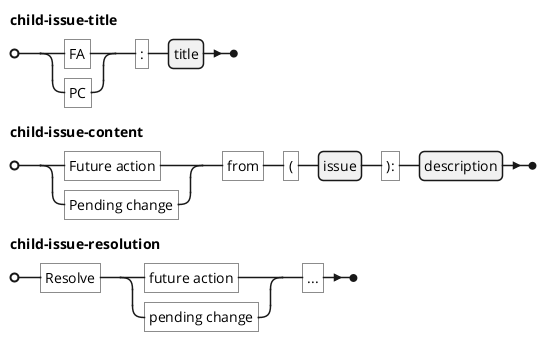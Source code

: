 @startebnf
skinparam defaultfontname "Open Sans"
child-issue-title = ("FA" | "PC"), ":", title;
child-issue-content = ("Future action" | "Pending change"), "from", "(", issue, "):", description;
child-issue-resolution = "Resolve", ("future action" | "pending change"), "...";
@endebnf